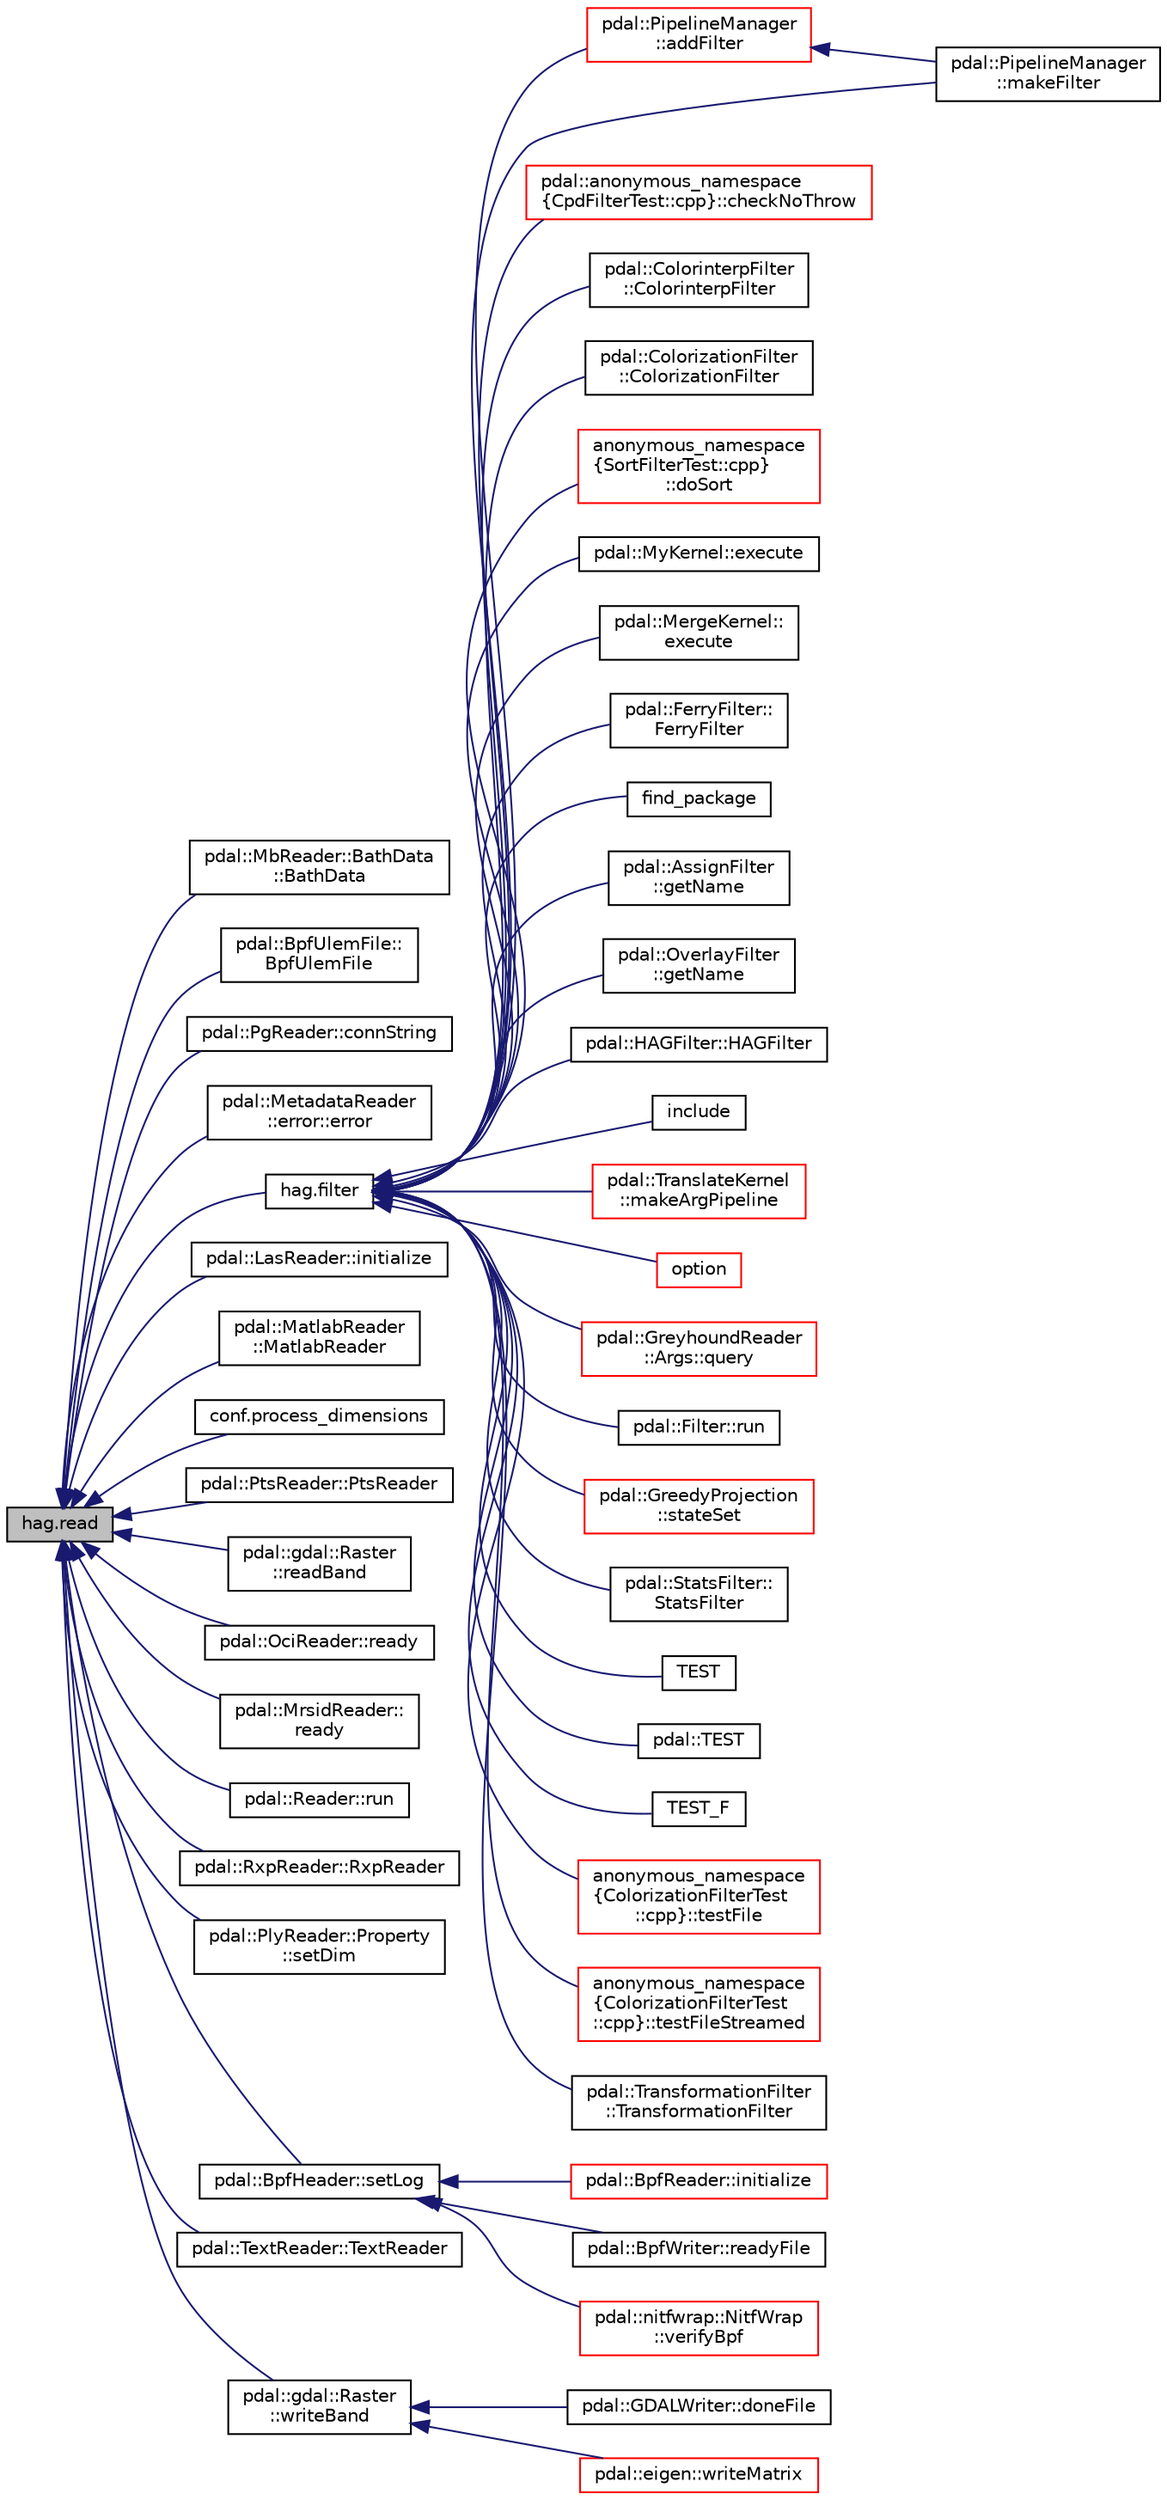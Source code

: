 digraph "hag.read"
{
  edge [fontname="Helvetica",fontsize="10",labelfontname="Helvetica",labelfontsize="10"];
  node [fontname="Helvetica",fontsize="10",shape=record];
  rankdir="LR";
  Node1 [label="hag.read",height=0.2,width=0.4,color="black", fillcolor="grey75", style="filled", fontcolor="black"];
  Node1 -> Node2 [dir="back",color="midnightblue",fontsize="10",style="solid",fontname="Helvetica"];
  Node2 [label="pdal::MbReader::BathData\l::BathData",height=0.2,width=0.4,color="black", fillcolor="white", style="filled",URL="$structpdal_1_1MbReader_1_1BathData.html#a3d61c486d7496b6b7a88bbae37b49b10"];
  Node1 -> Node3 [dir="back",color="midnightblue",fontsize="10",style="solid",fontname="Helvetica"];
  Node3 [label="pdal::BpfUlemFile::\lBpfUlemFile",height=0.2,width=0.4,color="black", fillcolor="white", style="filled",URL="$structpdal_1_1BpfUlemFile.html#aa6e91d67b034aa4546cae1348b952810"];
  Node1 -> Node4 [dir="back",color="midnightblue",fontsize="10",style="solid",fontname="Helvetica"];
  Node4 [label="pdal::PgReader::connString",height=0.2,width=0.4,color="black", fillcolor="white", style="filled",URL="$classpdal_1_1PgReader.html#a6da88de43bdecd5705ee88b89bee7b40"];
  Node1 -> Node5 [dir="back",color="midnightblue",fontsize="10",style="solid",fontname="Helvetica"];
  Node5 [label="pdal::MetadataReader\l::error::error",height=0.2,width=0.4,color="black", fillcolor="white", style="filled",URL="$structpdal_1_1MetadataReader_1_1error.html#a88a1488d5c7378908557c251e22b25b0"];
  Node1 -> Node6 [dir="back",color="midnightblue",fontsize="10",style="solid",fontname="Helvetica"];
  Node6 [label="hag.filter",height=0.2,width=0.4,color="black", fillcolor="white", style="filled",URL="$namespacehag.html#a39becb5458bcac317093e468da1639be"];
  Node6 -> Node7 [dir="back",color="midnightblue",fontsize="10",style="solid",fontname="Helvetica"];
  Node7 [label="pdal::PipelineManager\l::addFilter",height=0.2,width=0.4,color="red", fillcolor="white", style="filled",URL="$classpdal_1_1PipelineManager.html#ad7f4c4be357e68bdec3051285cfc72f2"];
  Node7 -> Node8 [dir="back",color="midnightblue",fontsize="10",style="solid",fontname="Helvetica"];
  Node8 [label="pdal::PipelineManager\l::makeFilter",height=0.2,width=0.4,color="black", fillcolor="white", style="filled",URL="$classpdal_1_1PipelineManager.html#aeb5065b985604b7e92096470643c391a"];
  Node6 -> Node9 [dir="back",color="midnightblue",fontsize="10",style="solid",fontname="Helvetica"];
  Node9 [label="pdal::anonymous_namespace\l\{CpdFilterTest::cpp\}::checkNoThrow",height=0.2,width=0.4,color="red", fillcolor="white", style="filled",URL="$namespacepdal_1_1anonymous__namespace_02CpdFilterTest_8cpp_03.html#a320ed17294674e9db1e7ca7095ae403b"];
  Node6 -> Node10 [dir="back",color="midnightblue",fontsize="10",style="solid",fontname="Helvetica"];
  Node10 [label="pdal::ColorinterpFilter\l::ColorinterpFilter",height=0.2,width=0.4,color="black", fillcolor="white", style="filled",URL="$classpdal_1_1ColorinterpFilter.html#a40f81902bdf1e6469dee317f09f45698"];
  Node6 -> Node11 [dir="back",color="midnightblue",fontsize="10",style="solid",fontname="Helvetica"];
  Node11 [label="pdal::ColorizationFilter\l::ColorizationFilter",height=0.2,width=0.4,color="black", fillcolor="white", style="filled",URL="$classpdal_1_1ColorizationFilter.html#a02f800db6e863c7ce66feb33505ada1b"];
  Node6 -> Node12 [dir="back",color="midnightblue",fontsize="10",style="solid",fontname="Helvetica"];
  Node12 [label="anonymous_namespace\l\{SortFilterTest::cpp\}\l::doSort",height=0.2,width=0.4,color="red", fillcolor="white", style="filled",URL="$namespaceanonymous__namespace_02SortFilterTest_8cpp_03.html#a4dd665dd162481d153ad54779b8e970b"];
  Node6 -> Node13 [dir="back",color="midnightblue",fontsize="10",style="solid",fontname="Helvetica"];
  Node13 [label="pdal::MyKernel::execute",height=0.2,width=0.4,color="black", fillcolor="white", style="filled",URL="$classpdal_1_1MyKernel.html#a2aa834686cb68aab88b9d40df48d6f13"];
  Node6 -> Node14 [dir="back",color="midnightblue",fontsize="10",style="solid",fontname="Helvetica"];
  Node14 [label="pdal::MergeKernel::\lexecute",height=0.2,width=0.4,color="black", fillcolor="white", style="filled",URL="$classpdal_1_1MergeKernel.html#a0f279da4375db6bb051489b6588fa897"];
  Node6 -> Node15 [dir="back",color="midnightblue",fontsize="10",style="solid",fontname="Helvetica"];
  Node15 [label="pdal::FerryFilter::\lFerryFilter",height=0.2,width=0.4,color="black", fillcolor="white", style="filled",URL="$classpdal_1_1FerryFilter.html#af60f3a7d0a32708806eb0ec8ff731cd7"];
  Node6 -> Node16 [dir="back",color="midnightblue",fontsize="10",style="solid",fontname="Helvetica"];
  Node16 [label="find_package",height=0.2,width=0.4,color="black", fillcolor="white", style="filled",URL="$plugins_2pcl_2CMakeLists_8txt.html#aeb94e26e191424877b600ea56cb1988a"];
  Node6 -> Node17 [dir="back",color="midnightblue",fontsize="10",style="solid",fontname="Helvetica"];
  Node17 [label="pdal::AssignFilter\l::getName",height=0.2,width=0.4,color="black", fillcolor="white", style="filled",URL="$classpdal_1_1AssignFilter.html#a62fd9d682ba55bc9c502eb6032e43c26"];
  Node6 -> Node18 [dir="back",color="midnightblue",fontsize="10",style="solid",fontname="Helvetica"];
  Node18 [label="pdal::OverlayFilter\l::getName",height=0.2,width=0.4,color="black", fillcolor="white", style="filled",URL="$classpdal_1_1OverlayFilter.html#ae8727f0682571554fc76e416ff18ee53"];
  Node6 -> Node19 [dir="back",color="midnightblue",fontsize="10",style="solid",fontname="Helvetica"];
  Node19 [label="pdal::HAGFilter::HAGFilter",height=0.2,width=0.4,color="black", fillcolor="white", style="filled",URL="$classpdal_1_1HAGFilter.html#a9858435aea48b6f2d66192cb6a67ab40"];
  Node6 -> Node20 [dir="back",color="midnightblue",fontsize="10",style="solid",fontname="Helvetica"];
  Node20 [label="include",height=0.2,width=0.4,color="black", fillcolor="white", style="filled",URL="$plugins_2matlab_2CMakeLists_8txt.html#a139691a0c4a734d96555f643d75185e4"];
  Node6 -> Node21 [dir="back",color="midnightblue",fontsize="10",style="solid",fontname="Helvetica"];
  Node21 [label="pdal::TranslateKernel\l::makeArgPipeline",height=0.2,width=0.4,color="red", fillcolor="white", style="filled",URL="$classpdal_1_1TranslateKernel.html#a4eb91a1cc4a888e9bdfec17d6673c0b2"];
  Node6 -> Node8 [dir="back",color="midnightblue",fontsize="10",style="solid",fontname="Helvetica"];
  Node6 -> Node22 [dir="back",color="midnightblue",fontsize="10",style="solid",fontname="Helvetica"];
  Node22 [label="option",height=0.2,width=0.4,color="red", fillcolor="white", style="filled",URL="$plugins_2cpd_2CMakeLists_8txt.html#a07f071e11fd317756f94ff028b629ebf"];
  Node6 -> Node23 [dir="back",color="midnightblue",fontsize="10",style="solid",fontname="Helvetica"];
  Node23 [label="pdal::GreyhoundReader\l::Args::query",height=0.2,width=0.4,color="red", fillcolor="white", style="filled",URL="$structpdal_1_1GreyhoundReader_1_1Args.html#ae8f77bab552f0376f71b261ad08ca3d9"];
  Node6 -> Node24 [dir="back",color="midnightblue",fontsize="10",style="solid",fontname="Helvetica"];
  Node24 [label="pdal::Filter::run",height=0.2,width=0.4,color="black", fillcolor="white", style="filled",URL="$classpdal_1_1Filter.html#a76c0f0702657e82f5312539a9738ccf0"];
  Node6 -> Node25 [dir="back",color="midnightblue",fontsize="10",style="solid",fontname="Helvetica"];
  Node25 [label="pdal::GreedyProjection\l::stateSet",height=0.2,width=0.4,color="red", fillcolor="white", style="filled",URL="$classpdal_1_1GreedyProjection.html#a6fc9ae2e72a539fe37fe8e8b199294cd"];
  Node6 -> Node26 [dir="back",color="midnightblue",fontsize="10",style="solid",fontname="Helvetica"];
  Node26 [label="pdal::StatsFilter::\lStatsFilter",height=0.2,width=0.4,color="black", fillcolor="white", style="filled",URL="$classpdal_1_1StatsFilter.html#a9397eefccbbdd63036e1df6fa225c0f3"];
  Node6 -> Node27 [dir="back",color="midnightblue",fontsize="10",style="solid",fontname="Helvetica"];
  Node27 [label="TEST",height=0.2,width=0.4,color="black", fillcolor="white", style="filled",URL="$PCLBlockFilterTest_8cpp.html#af806c6fe59d3420714ce9c0f90f25992"];
  Node6 -> Node28 [dir="back",color="midnightblue",fontsize="10",style="solid",fontname="Helvetica"];
  Node28 [label="pdal::TEST",height=0.2,width=0.4,color="black", fillcolor="white", style="filled",URL="$namespacepdal.html#acc912ca33465ea181fa835a4b073a77b"];
  Node6 -> Node29 [dir="back",color="midnightblue",fontsize="10",style="solid",fontname="Helvetica"];
  Node29 [label="TEST_F",height=0.2,width=0.4,color="black", fillcolor="white", style="filled",URL="$GreyhoundReaderTest_8cpp.html#a9cf36985634c3277ff9ef8a401724bee"];
  Node6 -> Node30 [dir="back",color="midnightblue",fontsize="10",style="solid",fontname="Helvetica"];
  Node30 [label="anonymous_namespace\l\{ColorizationFilterTest\l::cpp\}::testFile",height=0.2,width=0.4,color="red", fillcolor="white", style="filled",URL="$namespaceanonymous__namespace_02ColorizationFilterTest_8cpp_03.html#a9ecba8dd0dc941d16a50be7a9a264b07"];
  Node6 -> Node31 [dir="back",color="midnightblue",fontsize="10",style="solid",fontname="Helvetica"];
  Node31 [label="anonymous_namespace\l\{ColorizationFilterTest\l::cpp\}::testFileStreamed",height=0.2,width=0.4,color="red", fillcolor="white", style="filled",URL="$namespaceanonymous__namespace_02ColorizationFilterTest_8cpp_03.html#a34ec954a3562386020f65ce3ad8d025e"];
  Node6 -> Node32 [dir="back",color="midnightblue",fontsize="10",style="solid",fontname="Helvetica"];
  Node32 [label="pdal::TransformationFilter\l::TransformationFilter",height=0.2,width=0.4,color="black", fillcolor="white", style="filled",URL="$classpdal_1_1TransformationFilter.html#a2ad0080fc5923f1979849fbb477c38ab"];
  Node1 -> Node33 [dir="back",color="midnightblue",fontsize="10",style="solid",fontname="Helvetica"];
  Node33 [label="pdal::LasReader::initialize",height=0.2,width=0.4,color="black", fillcolor="white", style="filled",URL="$classpdal_1_1LasReader.html#a17079a995bd07d737df93f9248952c54"];
  Node1 -> Node34 [dir="back",color="midnightblue",fontsize="10",style="solid",fontname="Helvetica"];
  Node34 [label="pdal::MatlabReader\l::MatlabReader",height=0.2,width=0.4,color="black", fillcolor="white", style="filled",URL="$classpdal_1_1MatlabReader.html#ab070a35656472970fb3efa61ac310fd9"];
  Node1 -> Node35 [dir="back",color="midnightblue",fontsize="10",style="solid",fontname="Helvetica"];
  Node35 [label="conf.process_dimensions",height=0.2,width=0.4,color="black", fillcolor="white", style="filled",URL="$namespaceconf.html#a48fae83d754a30a40250517b87ebe4b6"];
  Node1 -> Node36 [dir="back",color="midnightblue",fontsize="10",style="solid",fontname="Helvetica"];
  Node36 [label="pdal::PtsReader::PtsReader",height=0.2,width=0.4,color="black", fillcolor="white", style="filled",URL="$classpdal_1_1PtsReader.html#a75d0d2cab4a07f90ceae69c41feec724"];
  Node1 -> Node37 [dir="back",color="midnightblue",fontsize="10",style="solid",fontname="Helvetica"];
  Node37 [label="pdal::gdal::Raster\l::readBand",height=0.2,width=0.4,color="black", fillcolor="white", style="filled",URL="$classpdal_1_1gdal_1_1Raster.html#a032454feaea5356709182cea921c6ab4"];
  Node1 -> Node38 [dir="back",color="midnightblue",fontsize="10",style="solid",fontname="Helvetica"];
  Node38 [label="pdal::OciReader::ready",height=0.2,width=0.4,color="black", fillcolor="white", style="filled",URL="$classpdal_1_1OciReader.html#ae5909fc0b927958838ff7cfea84af116"];
  Node1 -> Node39 [dir="back",color="midnightblue",fontsize="10",style="solid",fontname="Helvetica"];
  Node39 [label="pdal::MrsidReader::\lready",height=0.2,width=0.4,color="black", fillcolor="white", style="filled",URL="$classpdal_1_1MrsidReader.html#a9d105b5bf0dd9c20bfc4c4bc875ed5ff"];
  Node1 -> Node40 [dir="back",color="midnightblue",fontsize="10",style="solid",fontname="Helvetica"];
  Node40 [label="pdal::Reader::run",height=0.2,width=0.4,color="black", fillcolor="white", style="filled",URL="$classpdal_1_1Reader.html#a8a8b7fe47b35327c8d6da6373963d06c"];
  Node1 -> Node41 [dir="back",color="midnightblue",fontsize="10",style="solid",fontname="Helvetica"];
  Node41 [label="pdal::RxpReader::RxpReader",height=0.2,width=0.4,color="black", fillcolor="white", style="filled",URL="$classpdal_1_1RxpReader.html#ab892b5061c068acca69b2e12d14b183d"];
  Node1 -> Node42 [dir="back",color="midnightblue",fontsize="10",style="solid",fontname="Helvetica"];
  Node42 [label="pdal::PlyReader::Property\l::setDim",height=0.2,width=0.4,color="black", fillcolor="white", style="filled",URL="$structpdal_1_1PlyReader_1_1Property.html#a31e676ca90d8517d99b05b2ea65364ca"];
  Node1 -> Node43 [dir="back",color="midnightblue",fontsize="10",style="solid",fontname="Helvetica"];
  Node43 [label="pdal::BpfHeader::setLog",height=0.2,width=0.4,color="black", fillcolor="white", style="filled",URL="$structpdal_1_1BpfHeader.html#a4773981ebff84959f7f8d0bdfc599e4a"];
  Node43 -> Node44 [dir="back",color="midnightblue",fontsize="10",style="solid",fontname="Helvetica"];
  Node44 [label="pdal::BpfReader::initialize",height=0.2,width=0.4,color="red", fillcolor="white", style="filled",URL="$classpdal_1_1BpfReader.html#ab7dd5387cb7f88c2c5bbbc1d4838be50"];
  Node43 -> Node45 [dir="back",color="midnightblue",fontsize="10",style="solid",fontname="Helvetica"];
  Node45 [label="pdal::BpfWriter::readyFile",height=0.2,width=0.4,color="black", fillcolor="white", style="filled",URL="$classpdal_1_1BpfWriter.html#a4d02d7d6a8639c21605d5548bb463d71"];
  Node43 -> Node46 [dir="back",color="midnightblue",fontsize="10",style="solid",fontname="Helvetica"];
  Node46 [label="pdal::nitfwrap::NitfWrap\l::verifyBpf",height=0.2,width=0.4,color="red", fillcolor="white", style="filled",URL="$classpdal_1_1nitfwrap_1_1NitfWrap.html#aafa26f494da377aa5704bf10cc9e3d03"];
  Node1 -> Node47 [dir="back",color="midnightblue",fontsize="10",style="solid",fontname="Helvetica"];
  Node47 [label="pdal::TextReader::TextReader",height=0.2,width=0.4,color="black", fillcolor="white", style="filled",URL="$classpdal_1_1TextReader.html#adfd9eb39b53d6755bd316affd13ee1c2"];
  Node1 -> Node48 [dir="back",color="midnightblue",fontsize="10",style="solid",fontname="Helvetica"];
  Node48 [label="pdal::gdal::Raster\l::writeBand",height=0.2,width=0.4,color="black", fillcolor="white", style="filled",URL="$classpdal_1_1gdal_1_1Raster.html#aa335710203c5b336425570370669355c"];
  Node48 -> Node49 [dir="back",color="midnightblue",fontsize="10",style="solid",fontname="Helvetica"];
  Node49 [label="pdal::GDALWriter::doneFile",height=0.2,width=0.4,color="black", fillcolor="white", style="filled",URL="$classpdal_1_1GDALWriter.html#a573d3b003eeed1128d4c87fd62eb409b"];
  Node48 -> Node50 [dir="back",color="midnightblue",fontsize="10",style="solid",fontname="Helvetica"];
  Node50 [label="pdal::eigen::writeMatrix",height=0.2,width=0.4,color="red", fillcolor="white", style="filled",URL="$namespacepdal_1_1eigen.html#a8c61c44faa1808c232cad3aaa7076761"];
}
